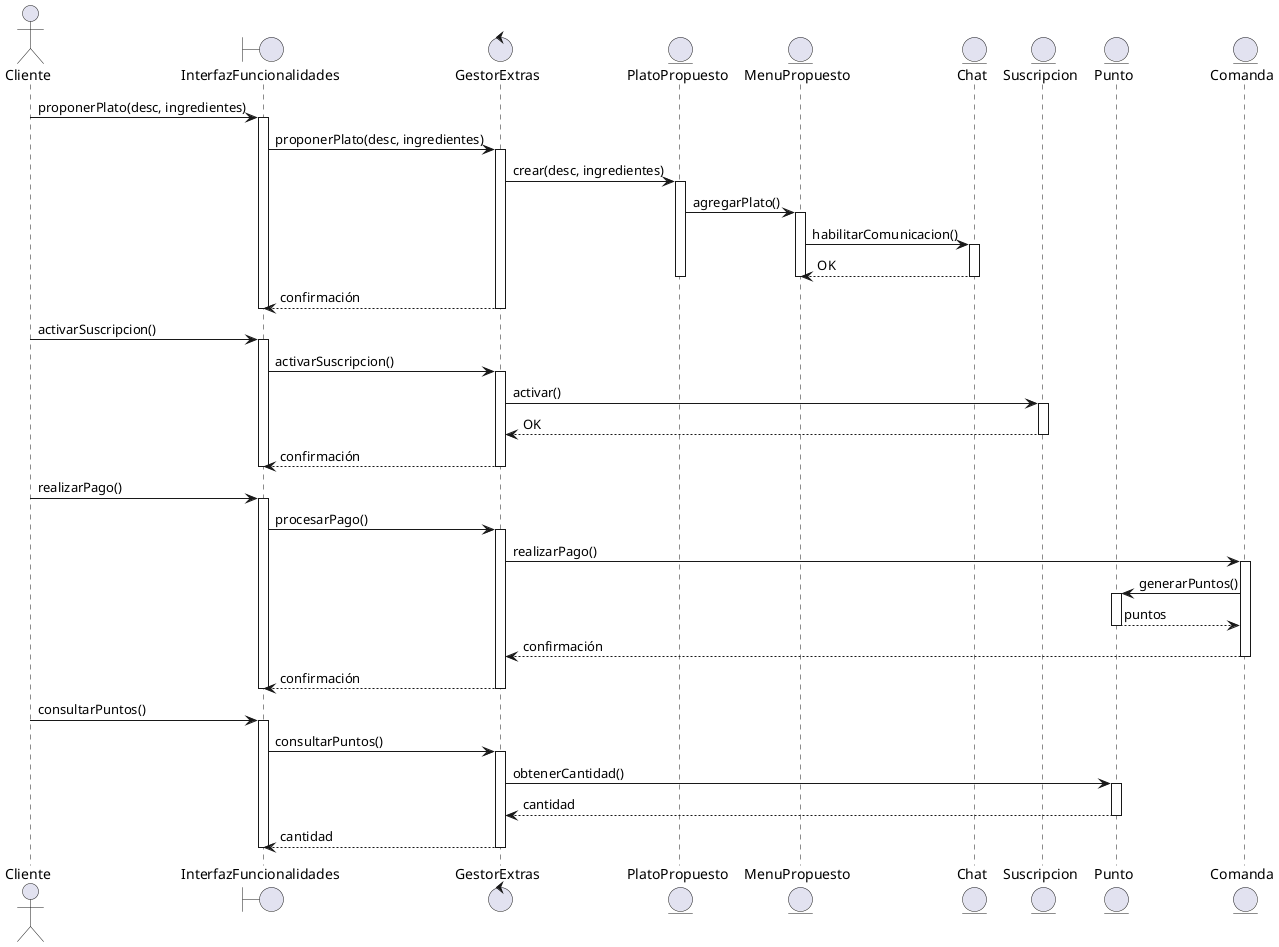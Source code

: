 @startuml

actor Cliente
boundary InterfazFuncionalidades
control GestorExtras
entity PlatoPropuesto
entity MenuPropuesto
entity Chat
entity Suscripcion
entity Punto
entity Comanda

Cliente -> InterfazFuncionalidades : proponerPlato(desc, ingredientes)
activate InterfazFuncionalidades
InterfazFuncionalidades -> GestorExtras : proponerPlato(desc, ingredientes)
activate GestorExtras
GestorExtras -> PlatoPropuesto : crear(desc, ingredientes)
activate PlatoPropuesto
PlatoPropuesto -> MenuPropuesto : agregarPlato()
activate MenuPropuesto
MenuPropuesto -> Chat : habilitarComunicacion()
activate Chat
Chat --> MenuPropuesto : OK
deactivate Chat
deactivate MenuPropuesto
deactivate PlatoPropuesto
GestorExtras --> InterfazFuncionalidades : confirmación
deactivate GestorExtras
deactivate InterfazFuncionalidades

Cliente -> InterfazFuncionalidades : activarSuscripcion()
activate InterfazFuncionalidades
InterfazFuncionalidades -> GestorExtras : activarSuscripcion()
activate GestorExtras
GestorExtras -> Suscripcion : activar()
activate Suscripcion
Suscripcion --> GestorExtras : OK
deactivate Suscripcion
GestorExtras --> InterfazFuncionalidades : confirmación
deactivate GestorExtras
deactivate InterfazFuncionalidades

Cliente -> InterfazFuncionalidades : realizarPago()
activate InterfazFuncionalidades
InterfazFuncionalidades -> GestorExtras : procesarPago()
activate GestorExtras
GestorExtras -> Comanda : realizarPago()
activate Comanda
Comanda -> Punto : generarPuntos()
activate Punto
Punto --> Comanda : puntos
deactivate Punto
Comanda --> GestorExtras : confirmación
deactivate Comanda
GestorExtras --> InterfazFuncionalidades : confirmación
deactivate GestorExtras
deactivate InterfazFuncionalidades

Cliente -> InterfazFuncionalidades : consultarPuntos()
activate InterfazFuncionalidades
InterfazFuncionalidades -> GestorExtras : consultarPuntos()
activate GestorExtras
GestorExtras -> Punto : obtenerCantidad()
activate Punto
Punto --> GestorExtras : cantidad
deactivate Punto
GestorExtras --> InterfazFuncionalidades : cantidad
deactivate GestorExtras
deactivate InterfazFuncionalidades

@enduml

